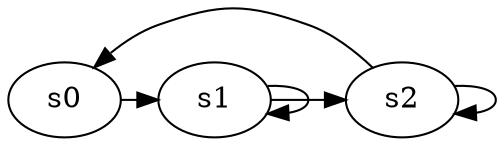 digraph game_0441_cycle_3 {
    s0 [name="s0", player=1];
    s1 [name="s1", player=1, target=1];
    s2 [name="s2", player=0];

    s0 -> s1 [constraint="time % 2 == 0 || time % 2 == 1"];
    s1 -> s2 [constraint="time % 4 == 3 || time % 4 == 0"];
    s2 -> s0 [constraint="time == 10 || time == 17 || time == 20"];
    s1 -> s1 [constraint="time % 2 == 0"];
    s2 -> s2 [constraint="time % 4 == 0"];
}
